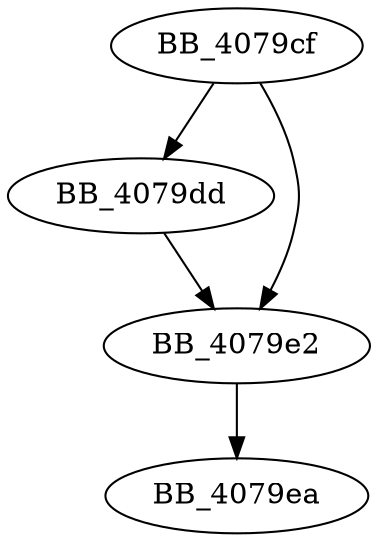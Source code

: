 DiGraph _fast_error_exit{
BB_4079cf->BB_4079dd
BB_4079cf->BB_4079e2
BB_4079dd->BB_4079e2
BB_4079e2->BB_4079ea
}
